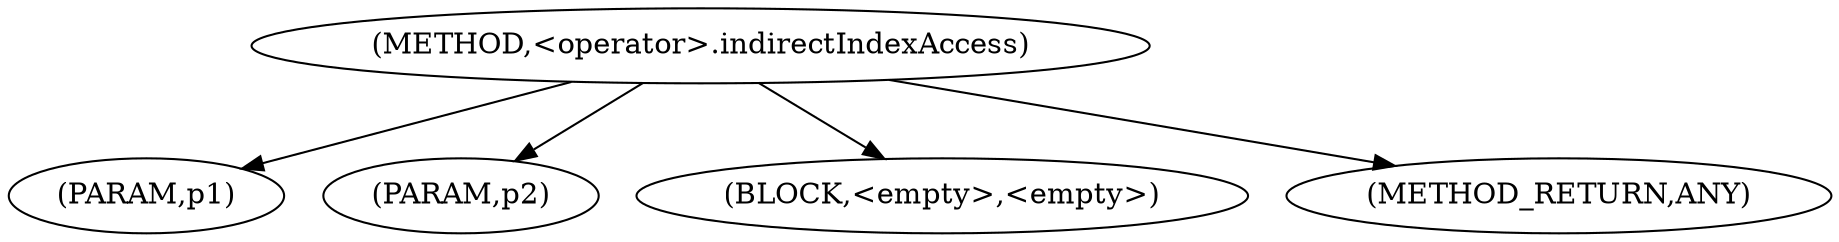 digraph "&lt;operator&gt;.indirectIndexAccess" {  
"95" [label = <(METHOD,&lt;operator&gt;.indirectIndexAccess)> ]
"96" [label = <(PARAM,p1)> ]
"97" [label = <(PARAM,p2)> ]
"98" [label = <(BLOCK,&lt;empty&gt;,&lt;empty&gt;)> ]
"99" [label = <(METHOD_RETURN,ANY)> ]
  "95" -> "96" 
  "95" -> "98" 
  "95" -> "97" 
  "95" -> "99" 
}
